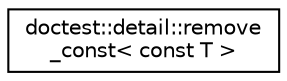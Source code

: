 digraph "Graphical Class Hierarchy"
{
  edge [fontname="Helvetica",fontsize="10",labelfontname="Helvetica",labelfontsize="10"];
  node [fontname="Helvetica",fontsize="10",shape=record];
  rankdir="LR";
  Node0 [label="doctest::detail::remove\l_const\< const T \>",height=0.2,width=0.4,color="black", fillcolor="white", style="filled",URL="$structdoctest_1_1detail_1_1remove__const_3_01const_01_t_01_4.html"];
}
